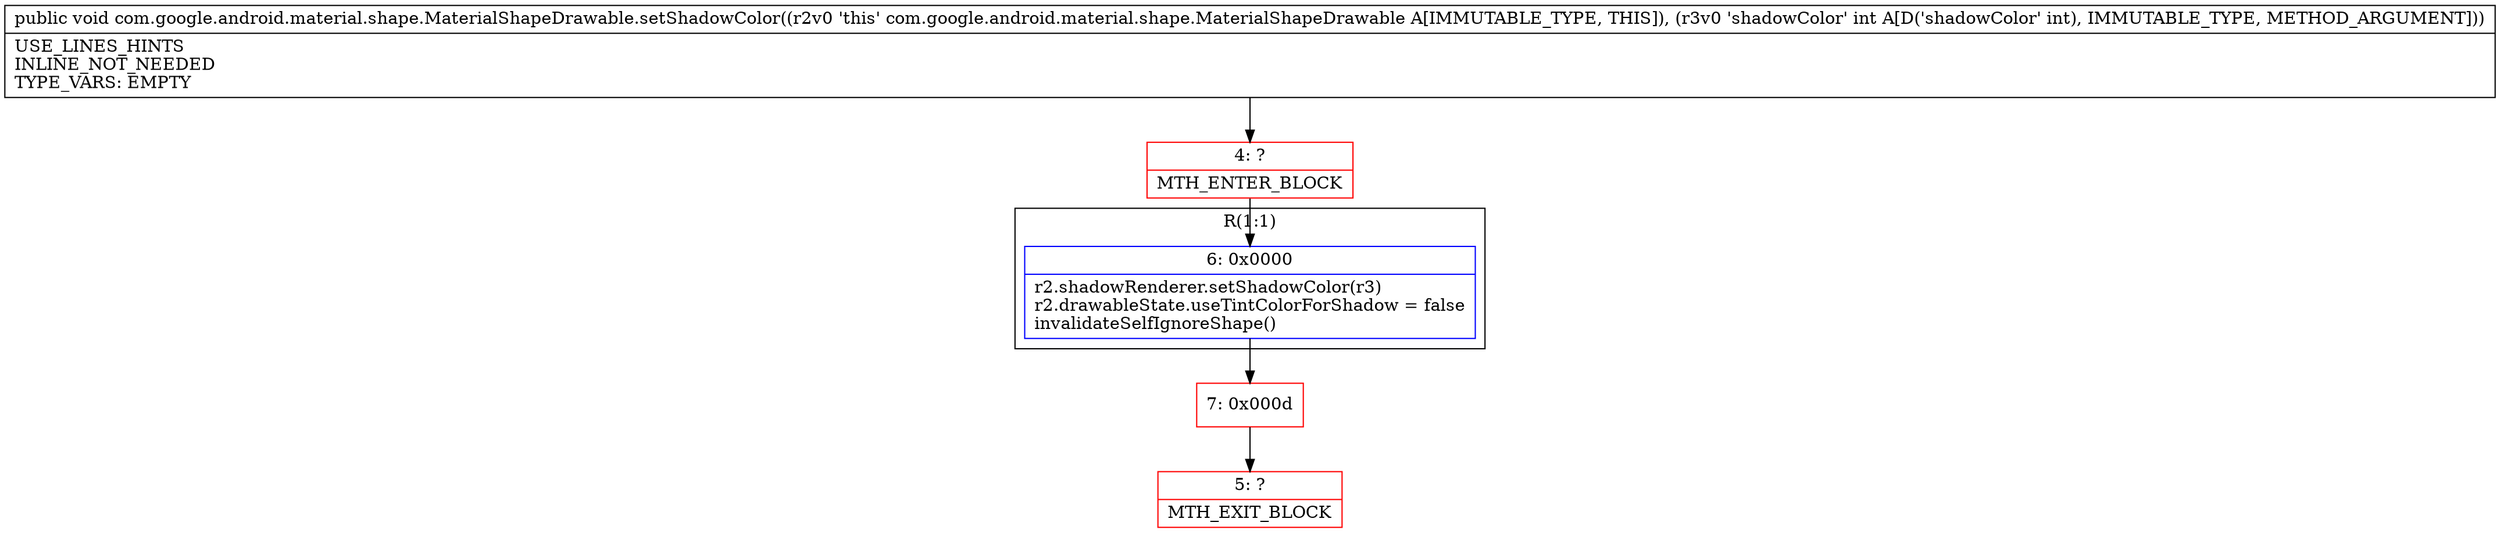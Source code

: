 digraph "CFG forcom.google.android.material.shape.MaterialShapeDrawable.setShadowColor(I)V" {
subgraph cluster_Region_733426210 {
label = "R(1:1)";
node [shape=record,color=blue];
Node_6 [shape=record,label="{6\:\ 0x0000|r2.shadowRenderer.setShadowColor(r3)\lr2.drawableState.useTintColorForShadow = false\linvalidateSelfIgnoreShape()\l}"];
}
Node_4 [shape=record,color=red,label="{4\:\ ?|MTH_ENTER_BLOCK\l}"];
Node_7 [shape=record,color=red,label="{7\:\ 0x000d}"];
Node_5 [shape=record,color=red,label="{5\:\ ?|MTH_EXIT_BLOCK\l}"];
MethodNode[shape=record,label="{public void com.google.android.material.shape.MaterialShapeDrawable.setShadowColor((r2v0 'this' com.google.android.material.shape.MaterialShapeDrawable A[IMMUTABLE_TYPE, THIS]), (r3v0 'shadowColor' int A[D('shadowColor' int), IMMUTABLE_TYPE, METHOD_ARGUMENT]))  | USE_LINES_HINTS\lINLINE_NOT_NEEDED\lTYPE_VARS: EMPTY\l}"];
MethodNode -> Node_4;Node_6 -> Node_7;
Node_4 -> Node_6;
Node_7 -> Node_5;
}

